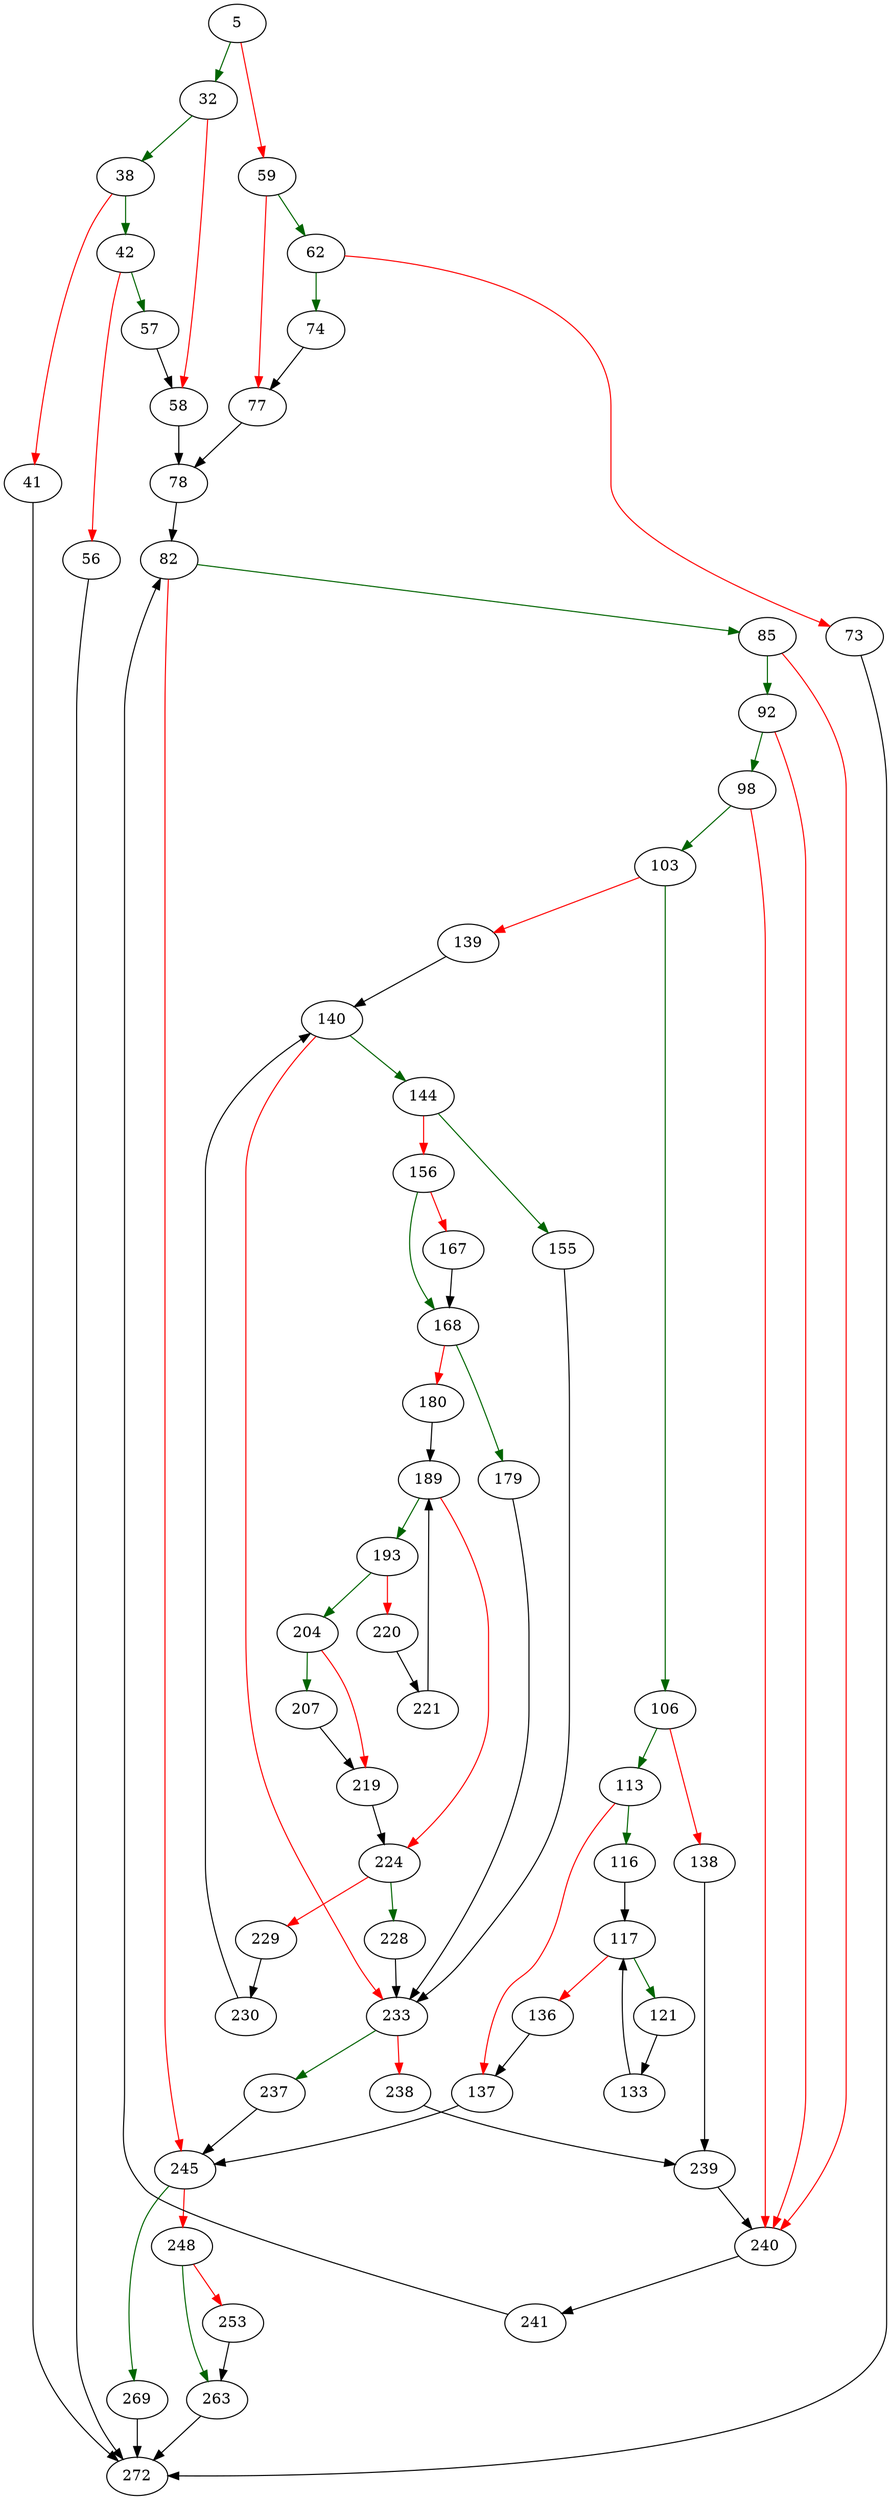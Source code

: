 strict digraph "sqlite3FkLocateIndex" {
	// Node definitions.
	5 [entry=true];
	32;
	59;
	38;
	58;
	42;
	41;
	272;
	57;
	56;
	78;
	62;
	77;
	74;
	73;
	82;
	85;
	245;
	92;
	240;
	98;
	103;
	106;
	139;
	113;
	138;
	116;
	137;
	117;
	121;
	136;
	133;
	239;
	140;
	144;
	233;
	155;
	156;
	168;
	167;
	179;
	180;
	189;
	193;
	224;
	204;
	220;
	207;
	219;
	221;
	228;
	229;
	230;
	237;
	238;
	241;
	269;
	248;
	263;
	253;

	// Edge definitions.
	5 -> 32 [
		color=darkgreen
		cond=true
	];
	5 -> 59 [
		color=red
		cond=false
	];
	32 -> 38 [
		color=darkgreen
		cond=true
	];
	32 -> 58 [
		color=red
		cond=false
	];
	59 -> 62 [
		color=darkgreen
		cond=true
	];
	59 -> 77 [
		color=red
		cond=false
	];
	38 -> 42 [
		color=darkgreen
		cond=true
	];
	38 -> 41 [
		color=red
		cond=false
	];
	58 -> 78;
	42 -> 57 [
		color=darkgreen
		cond=true
	];
	42 -> 56 [
		color=red
		cond=false
	];
	41 -> 272;
	57 -> 58;
	56 -> 272;
	78 -> 82;
	62 -> 74 [
		color=darkgreen
		cond=true
	];
	62 -> 73 [
		color=red
		cond=false
	];
	77 -> 78;
	74 -> 77;
	73 -> 272;
	82 -> 85 [
		color=darkgreen
		cond=true
	];
	82 -> 245 [
		color=red
		cond=false
	];
	85 -> 92 [
		color=darkgreen
		cond=true
	];
	85 -> 240 [
		color=red
		cond=false
	];
	245 -> 269 [
		color=darkgreen
		cond=true
	];
	245 -> 248 [
		color=red
		cond=false
	];
	92 -> 240 [
		color=red
		cond=false
	];
	92 -> 98 [
		color=darkgreen
		cond=true
	];
	240 -> 241;
	98 -> 240 [
		color=red
		cond=false
	];
	98 -> 103 [
		color=darkgreen
		cond=true
	];
	103 -> 106 [
		color=darkgreen
		cond=true
	];
	103 -> 139 [
		color=red
		cond=false
	];
	106 -> 113 [
		color=darkgreen
		cond=true
	];
	106 -> 138 [
		color=red
		cond=false
	];
	139 -> 140;
	113 -> 116 [
		color=darkgreen
		cond=true
	];
	113 -> 137 [
		color=red
		cond=false
	];
	138 -> 239;
	116 -> 117;
	137 -> 245;
	117 -> 121 [
		color=darkgreen
		cond=true
	];
	117 -> 136 [
		color=red
		cond=false
	];
	121 -> 133;
	136 -> 137;
	133 -> 117;
	239 -> 240;
	140 -> 144 [
		color=darkgreen
		cond=true
	];
	140 -> 233 [
		color=red
		cond=false
	];
	144 -> 155 [
		color=darkgreen
		cond=true
	];
	144 -> 156 [
		color=red
		cond=false
	];
	233 -> 237 [
		color=darkgreen
		cond=true
	];
	233 -> 238 [
		color=red
		cond=false
	];
	155 -> 233;
	156 -> 168 [
		color=darkgreen
		cond=true
	];
	156 -> 167 [
		color=red
		cond=false
	];
	168 -> 179 [
		color=darkgreen
		cond=true
	];
	168 -> 180 [
		color=red
		cond=false
	];
	167 -> 168;
	179 -> 233;
	180 -> 189;
	189 -> 193 [
		color=darkgreen
		cond=true
	];
	189 -> 224 [
		color=red
		cond=false
	];
	193 -> 204 [
		color=darkgreen
		cond=true
	];
	193 -> 220 [
		color=red
		cond=false
	];
	224 -> 228 [
		color=darkgreen
		cond=true
	];
	224 -> 229 [
		color=red
		cond=false
	];
	204 -> 207 [
		color=darkgreen
		cond=true
	];
	204 -> 219 [
		color=red
		cond=false
	];
	220 -> 221;
	207 -> 219;
	219 -> 224;
	221 -> 189;
	228 -> 233;
	229 -> 230;
	230 -> 140;
	237 -> 245;
	238 -> 239;
	241 -> 82;
	269 -> 272;
	248 -> 263 [
		color=darkgreen
		cond=true
	];
	248 -> 253 [
		color=red
		cond=false
	];
	263 -> 272;
	253 -> 263;
}